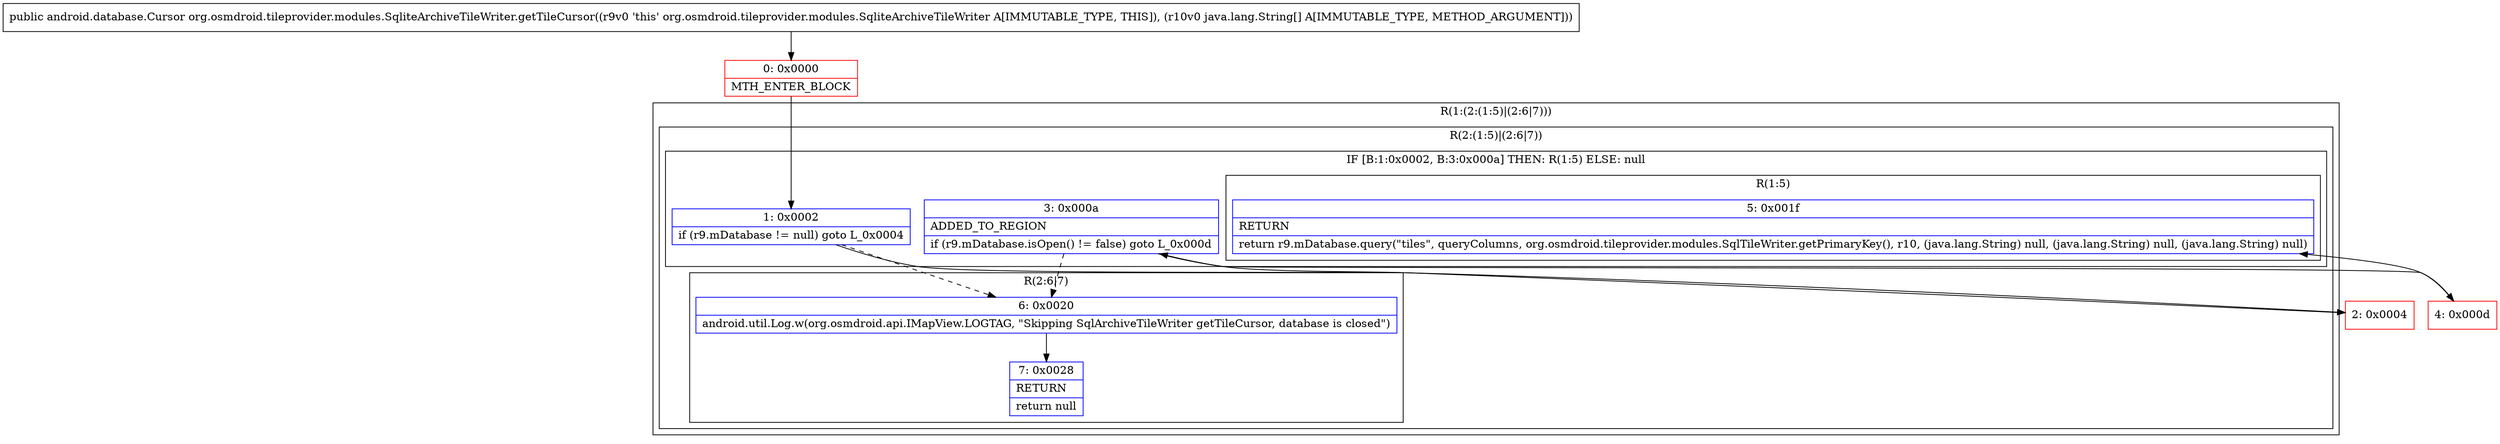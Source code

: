 digraph "CFG fororg.osmdroid.tileprovider.modules.SqliteArchiveTileWriter.getTileCursor([Ljava\/lang\/String;)Landroid\/database\/Cursor;" {
subgraph cluster_Region_1629015339 {
label = "R(1:(2:(1:5)|(2:6|7)))";
node [shape=record,color=blue];
subgraph cluster_Region_501320927 {
label = "R(2:(1:5)|(2:6|7))";
node [shape=record,color=blue];
subgraph cluster_IfRegion_157659848 {
label = "IF [B:1:0x0002, B:3:0x000a] THEN: R(1:5) ELSE: null";
node [shape=record,color=blue];
Node_1 [shape=record,label="{1\:\ 0x0002|if (r9.mDatabase != null) goto L_0x0004\l}"];
Node_3 [shape=record,label="{3\:\ 0x000a|ADDED_TO_REGION\l|if (r9.mDatabase.isOpen() != false) goto L_0x000d\l}"];
subgraph cluster_Region_1584183626 {
label = "R(1:5)";
node [shape=record,color=blue];
Node_5 [shape=record,label="{5\:\ 0x001f|RETURN\l|return r9.mDatabase.query(\"tiles\", queryColumns, org.osmdroid.tileprovider.modules.SqlTileWriter.getPrimaryKey(), r10, (java.lang.String) null, (java.lang.String) null, (java.lang.String) null)\l}"];
}
}
subgraph cluster_Region_2033862201 {
label = "R(2:6|7)";
node [shape=record,color=blue];
Node_6 [shape=record,label="{6\:\ 0x0020|android.util.Log.w(org.osmdroid.api.IMapView.LOGTAG, \"Skipping SqlArchiveTileWriter getTileCursor, database is closed\")\l}"];
Node_7 [shape=record,label="{7\:\ 0x0028|RETURN\l|return null\l}"];
}
}
}
Node_0 [shape=record,color=red,label="{0\:\ 0x0000|MTH_ENTER_BLOCK\l}"];
Node_2 [shape=record,color=red,label="{2\:\ 0x0004}"];
Node_4 [shape=record,color=red,label="{4\:\ 0x000d}"];
MethodNode[shape=record,label="{public android.database.Cursor org.osmdroid.tileprovider.modules.SqliteArchiveTileWriter.getTileCursor((r9v0 'this' org.osmdroid.tileprovider.modules.SqliteArchiveTileWriter A[IMMUTABLE_TYPE, THIS]), (r10v0 java.lang.String[] A[IMMUTABLE_TYPE, METHOD_ARGUMENT])) }"];
MethodNode -> Node_0;
Node_1 -> Node_2;
Node_1 -> Node_6[style=dashed];
Node_3 -> Node_4;
Node_3 -> Node_6[style=dashed];
Node_6 -> Node_7;
Node_0 -> Node_1;
Node_2 -> Node_3;
Node_4 -> Node_5;
}

